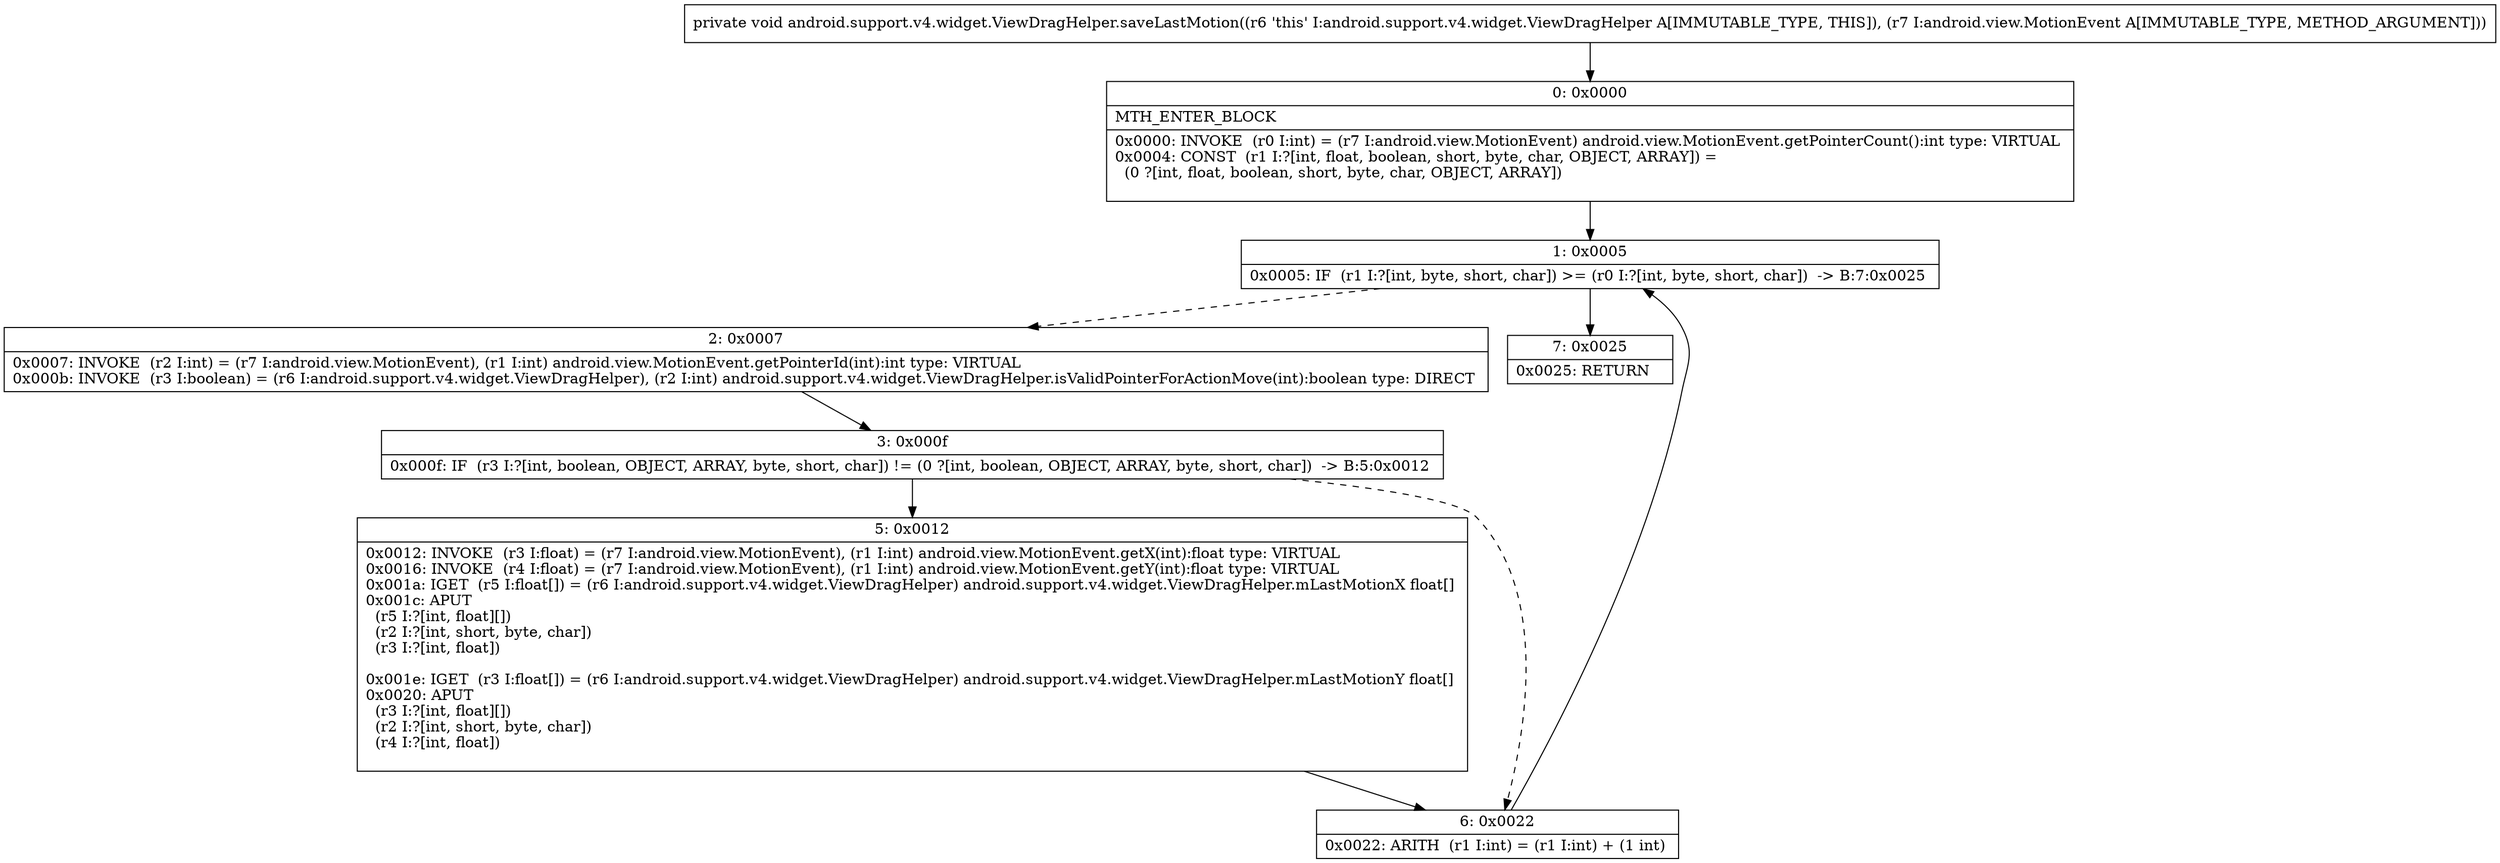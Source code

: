 digraph "CFG forandroid.support.v4.widget.ViewDragHelper.saveLastMotion(Landroid\/view\/MotionEvent;)V" {
Node_0 [shape=record,label="{0\:\ 0x0000|MTH_ENTER_BLOCK\l|0x0000: INVOKE  (r0 I:int) = (r7 I:android.view.MotionEvent) android.view.MotionEvent.getPointerCount():int type: VIRTUAL \l0x0004: CONST  (r1 I:?[int, float, boolean, short, byte, char, OBJECT, ARRAY]) = \l  (0 ?[int, float, boolean, short, byte, char, OBJECT, ARRAY])\l \l}"];
Node_1 [shape=record,label="{1\:\ 0x0005|0x0005: IF  (r1 I:?[int, byte, short, char]) \>= (r0 I:?[int, byte, short, char])  \-\> B:7:0x0025 \l}"];
Node_2 [shape=record,label="{2\:\ 0x0007|0x0007: INVOKE  (r2 I:int) = (r7 I:android.view.MotionEvent), (r1 I:int) android.view.MotionEvent.getPointerId(int):int type: VIRTUAL \l0x000b: INVOKE  (r3 I:boolean) = (r6 I:android.support.v4.widget.ViewDragHelper), (r2 I:int) android.support.v4.widget.ViewDragHelper.isValidPointerForActionMove(int):boolean type: DIRECT \l}"];
Node_3 [shape=record,label="{3\:\ 0x000f|0x000f: IF  (r3 I:?[int, boolean, OBJECT, ARRAY, byte, short, char]) != (0 ?[int, boolean, OBJECT, ARRAY, byte, short, char])  \-\> B:5:0x0012 \l}"];
Node_5 [shape=record,label="{5\:\ 0x0012|0x0012: INVOKE  (r3 I:float) = (r7 I:android.view.MotionEvent), (r1 I:int) android.view.MotionEvent.getX(int):float type: VIRTUAL \l0x0016: INVOKE  (r4 I:float) = (r7 I:android.view.MotionEvent), (r1 I:int) android.view.MotionEvent.getY(int):float type: VIRTUAL \l0x001a: IGET  (r5 I:float[]) = (r6 I:android.support.v4.widget.ViewDragHelper) android.support.v4.widget.ViewDragHelper.mLastMotionX float[] \l0x001c: APUT  \l  (r5 I:?[int, float][])\l  (r2 I:?[int, short, byte, char])\l  (r3 I:?[int, float])\l \l0x001e: IGET  (r3 I:float[]) = (r6 I:android.support.v4.widget.ViewDragHelper) android.support.v4.widget.ViewDragHelper.mLastMotionY float[] \l0x0020: APUT  \l  (r3 I:?[int, float][])\l  (r2 I:?[int, short, byte, char])\l  (r4 I:?[int, float])\l \l}"];
Node_6 [shape=record,label="{6\:\ 0x0022|0x0022: ARITH  (r1 I:int) = (r1 I:int) + (1 int) \l}"];
Node_7 [shape=record,label="{7\:\ 0x0025|0x0025: RETURN   \l}"];
MethodNode[shape=record,label="{private void android.support.v4.widget.ViewDragHelper.saveLastMotion((r6 'this' I:android.support.v4.widget.ViewDragHelper A[IMMUTABLE_TYPE, THIS]), (r7 I:android.view.MotionEvent A[IMMUTABLE_TYPE, METHOD_ARGUMENT])) }"];
MethodNode -> Node_0;
Node_0 -> Node_1;
Node_1 -> Node_2[style=dashed];
Node_1 -> Node_7;
Node_2 -> Node_3;
Node_3 -> Node_5;
Node_3 -> Node_6[style=dashed];
Node_5 -> Node_6;
Node_6 -> Node_1;
}

